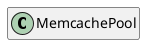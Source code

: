 @startuml
set namespaceSeparator \\
hide members
hide << alias >> circle

class MemcachePool
@enduml
